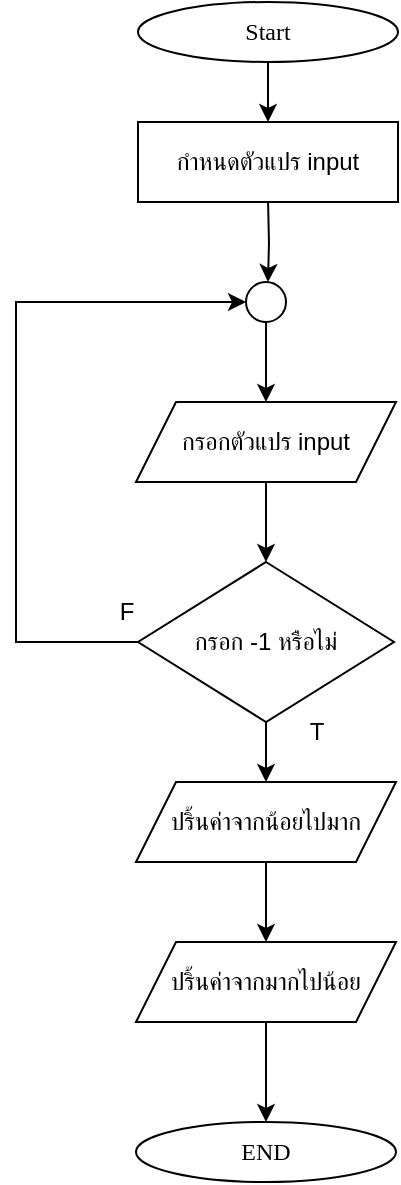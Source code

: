 <mxfile version="25.0.0">
  <diagram name="Page-1" id="GmPMYjKq_UFv6w7iRlwa">
    <mxGraphModel dx="1718" dy="1571" grid="1" gridSize="10" guides="1" tooltips="1" connect="1" arrows="1" fold="1" page="1" pageScale="1" pageWidth="850" pageHeight="1100" math="0" shadow="0">
      <root>
        <mxCell id="0" />
        <mxCell id="1" parent="0" />
        <mxCell id="beVSMLaLVpA4i5ECSLr1-1" value="" style="edgeStyle=orthogonalEdgeStyle;rounded=0;orthogonalLoop=1;jettySize=auto;html=1;" edge="1" parent="1" source="beVSMLaLVpA4i5ECSLr1-2" target="beVSMLaLVpA4i5ECSLr1-4">
          <mxGeometry relative="1" as="geometry" />
        </mxCell>
        <mxCell id="beVSMLaLVpA4i5ECSLr1-2" value="&lt;font data-font-src=&quot;https://fonts.googleapis.com/css?family=Sarabun&quot; face=&quot;Sarabun&quot;&gt;Start&lt;/font&gt;" style="ellipse;whiteSpace=wrap;html=1;" vertex="1" parent="1">
          <mxGeometry x="-549.0" y="-1030" width="130" height="30" as="geometry" />
        </mxCell>
        <mxCell id="beVSMLaLVpA4i5ECSLr1-4" value="กำหนดตัวแปร input" style="rounded=0;whiteSpace=wrap;html=1;" vertex="1" parent="1">
          <mxGeometry x="-549.0" y="-970" width="130" height="40" as="geometry" />
        </mxCell>
        <mxCell id="beVSMLaLVpA4i5ECSLr1-5" value="" style="edgeStyle=orthogonalEdgeStyle;rounded=0;orthogonalLoop=1;jettySize=auto;html=1;" edge="1" parent="1">
          <mxGeometry relative="1" as="geometry">
            <mxPoint x="-484" y="-890" as="targetPoint" />
            <mxPoint x="-483.966" y="-930" as="sourcePoint" />
          </mxGeometry>
        </mxCell>
        <mxCell id="beVSMLaLVpA4i5ECSLr1-7" value="" style="edgeStyle=orthogonalEdgeStyle;rounded=0;orthogonalLoop=1;jettySize=auto;html=1;" edge="1" parent="1" source="beVSMLaLVpA4i5ECSLr1-8" target="beVSMLaLVpA4i5ECSLr1-13">
          <mxGeometry relative="1" as="geometry" />
        </mxCell>
        <mxCell id="beVSMLaLVpA4i5ECSLr1-8" value="กรอกตัวแปร input" style="rounded=0;whiteSpace=wrap;html=1;shape=parallelogram;perimeter=parallelogramPerimeter;fixedSize=1;" vertex="1" parent="1">
          <mxGeometry x="-550.0" y="-830" width="130" height="40" as="geometry" />
        </mxCell>
        <mxCell id="beVSMLaLVpA4i5ECSLr1-9" value="" style="edgeStyle=orthogonalEdgeStyle;rounded=0;orthogonalLoop=1;jettySize=auto;html=1;" edge="1" parent="1" source="beVSMLaLVpA4i5ECSLr1-10" target="beVSMLaLVpA4i5ECSLr1-8">
          <mxGeometry relative="1" as="geometry" />
        </mxCell>
        <mxCell id="beVSMLaLVpA4i5ECSLr1-10" value="" style="ellipse;whiteSpace=wrap;html=1;aspect=fixed;" vertex="1" parent="1">
          <mxGeometry x="-495" y="-890" width="20" height="20" as="geometry" />
        </mxCell>
        <mxCell id="beVSMLaLVpA4i5ECSLr1-11" style="edgeStyle=orthogonalEdgeStyle;rounded=0;orthogonalLoop=1;jettySize=auto;html=1;entryX=0;entryY=0.5;entryDx=0;entryDy=0;" edge="1" parent="1" source="beVSMLaLVpA4i5ECSLr1-13" target="beVSMLaLVpA4i5ECSLr1-10">
          <mxGeometry relative="1" as="geometry">
            <Array as="points">
              <mxPoint x="-610" y="-710" />
              <mxPoint x="-610" y="-880" />
            </Array>
          </mxGeometry>
        </mxCell>
        <mxCell id="beVSMLaLVpA4i5ECSLr1-12" style="edgeStyle=orthogonalEdgeStyle;rounded=0;orthogonalLoop=1;jettySize=auto;html=1;entryX=0.5;entryY=0;entryDx=0;entryDy=0;" edge="1" parent="1" source="beVSMLaLVpA4i5ECSLr1-13" target="beVSMLaLVpA4i5ECSLr1-15">
          <mxGeometry relative="1" as="geometry" />
        </mxCell>
        <mxCell id="beVSMLaLVpA4i5ECSLr1-13" value="กรอก -1 หรือไม่" style="rhombus;whiteSpace=wrap;html=1;" vertex="1" parent="1">
          <mxGeometry x="-549" y="-750" width="128" height="80" as="geometry" />
        </mxCell>
        <mxCell id="beVSMLaLVpA4i5ECSLr1-14" value="" style="edgeStyle=orthogonalEdgeStyle;rounded=0;orthogonalLoop=1;jettySize=auto;html=1;" edge="1" parent="1" source="beVSMLaLVpA4i5ECSLr1-15" target="beVSMLaLVpA4i5ECSLr1-17">
          <mxGeometry relative="1" as="geometry" />
        </mxCell>
        <mxCell id="beVSMLaLVpA4i5ECSLr1-15" value="ปริ้นค่าจากน้อยไปมาก" style="rounded=0;whiteSpace=wrap;html=1;shape=parallelogram;perimeter=parallelogramPerimeter;fixedSize=1;" vertex="1" parent="1">
          <mxGeometry x="-550.0" y="-640" width="130" height="40" as="geometry" />
        </mxCell>
        <mxCell id="beVSMLaLVpA4i5ECSLr1-16" value="" style="edgeStyle=orthogonalEdgeStyle;rounded=0;orthogonalLoop=1;jettySize=auto;html=1;" edge="1" parent="1" source="beVSMLaLVpA4i5ECSLr1-17" target="beVSMLaLVpA4i5ECSLr1-18">
          <mxGeometry relative="1" as="geometry" />
        </mxCell>
        <mxCell id="beVSMLaLVpA4i5ECSLr1-17" value="ปริ้นค่าจากมากไปน้อย" style="rounded=0;whiteSpace=wrap;html=1;shape=parallelogram;perimeter=parallelogramPerimeter;fixedSize=1;" vertex="1" parent="1">
          <mxGeometry x="-550.0" y="-560" width="130" height="40" as="geometry" />
        </mxCell>
        <mxCell id="beVSMLaLVpA4i5ECSLr1-18" value="&lt;font face=&quot;Sarabun&quot;&gt;END&lt;/font&gt;" style="ellipse;whiteSpace=wrap;html=1;" vertex="1" parent="1">
          <mxGeometry x="-550.0" y="-470" width="130" height="30" as="geometry" />
        </mxCell>
        <mxCell id="beVSMLaLVpA4i5ECSLr1-19" value="F" style="text;html=1;align=center;verticalAlign=middle;resizable=0;points=[];autosize=1;strokeColor=none;fillColor=none;" vertex="1" parent="1">
          <mxGeometry x="-570" y="-740" width="30" height="30" as="geometry" />
        </mxCell>
        <mxCell id="beVSMLaLVpA4i5ECSLr1-20" value="T" style="text;html=1;align=center;verticalAlign=middle;resizable=0;points=[];autosize=1;strokeColor=none;fillColor=none;" vertex="1" parent="1">
          <mxGeometry x="-475" y="-680" width="30" height="30" as="geometry" />
        </mxCell>
      </root>
    </mxGraphModel>
  </diagram>
</mxfile>
